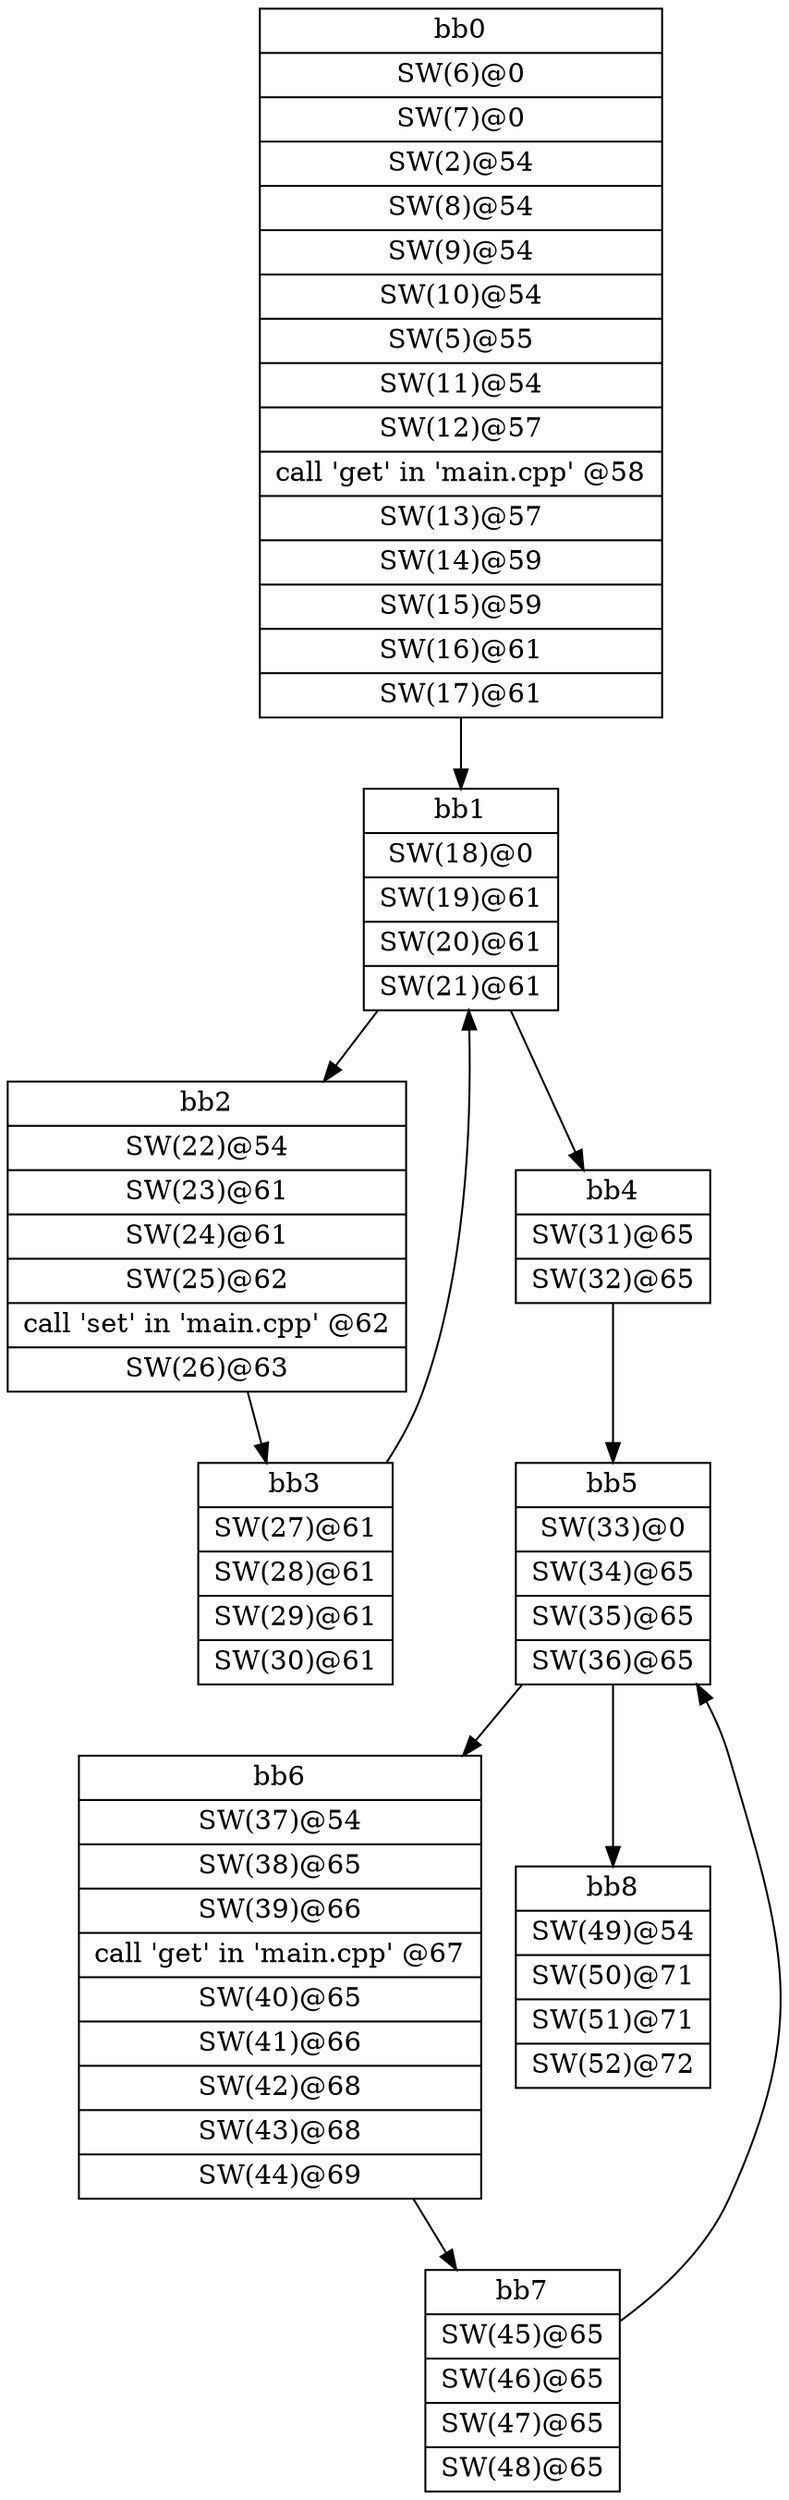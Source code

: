 digraph CDFG {
node [shape=record];
bb0 [shape=record, label = "{bb0|<x0000000000B7C430>SW(6)@0\n|<x0000000000B7C380>SW(7)@0\n|<x0000000000B7C850>SW(2)@54\n|<x0000000000B7C170>SW(8)@54\n|<x0000000000B7C900>SW(9)@54\n|<x0000000000B7C9B0>SW(10)@54\n|<x0000000000B7C6F0>SW(5)@55\n|<x0000000000B7CA60>SW(11)@54\n|<x0000000000B7CB10>SW(12)@57\n|<x000000000125B680>call 'get' in 'main.cpp' @58\n|<x0000000000B7CBC0>SW(13)@57\n|<x0000000000B7CC70>SW(14)@59\n|<x0000000000B7CD20>SW(15)@59\n|<x0000000000B7CDD0>SW(16)@61\n|<x0000000000B7CE80>SW(17)@61\n}"];
bb1 [shape=record, label = "{bb1|<x0000000000B7CF30>SW(18)@0\n|<x0000000000B7CFE0>SW(19)@61\n|<x0000000000B7D090>SW(20)@61\n|<x0000000000B7D140>SW(21)@61\n}"];
bb2 [shape=record, label = "{bb2|<x0000000000B7D1F0>SW(22)@54\n|<x0000000000B7D2A0>SW(23)@61\n|<x0000000000B7D350>SW(24)@61\n|<x0000000000B7D400>SW(25)@62\n|<x000000000125B760>call 'set' in 'main.cpp' @62\n|<x0000000000B7D4B0>SW(26)@63\n}"];
bb3 [shape=record, label = "{bb3|<x0000000000B7D610>SW(27)@61\n|<x0000000000B7D6C0>SW(28)@61\n|<x0000000000B7D770>SW(29)@61\n|<x0000000000B7D820>SW(30)@61\n}"];
bb4 [shape=record, label = "{bb4|<x0000000000B7D560>SW(31)@65\n|<x0000000000B7D8D0>SW(32)@65\n}"];
bb5 [shape=record, label = "{bb5|<x0000000000B7D980>SW(33)@0\n|<x0000000000B7DA30>SW(34)@65\n|<x0000000000B7DAE0>SW(35)@65\n|<x0000000000B7DB90>SW(36)@65\n}"];
bb6 [shape=record, label = "{bb6|<x0000000000B7DC40>SW(37)@54\n|<x0000000000B7DCF0>SW(38)@65\n|<x0000000000B7DDA0>SW(39)@66\n|<x000000000125B5A0>call 'get' in 'main.cpp' @67\n|<x0000000000B7DE50>SW(40)@65\n|<x0000000000B7DF00>SW(41)@66\n|<x0000000000B7DFB0>SW(42)@68\n|<x0000000000B7E060>SW(43)@68\n|<x000000000130C060>SW(44)@69\n}"];
bb7 [shape=record, label = "{bb7|<x000000000130C110>SW(45)@65\n|<x000000000130C1C0>SW(46)@65\n|<x000000000130C270>SW(47)@65\n|<x000000000130C320>SW(48)@65\n}"];
bb8 [shape=record, label = "{bb8|<x000000000130C3D0>SW(49)@54\n|<x000000000130C480>SW(50)@71\n|<x000000000130C530>SW(51)@71\n|<x000000000130C5E0>SW(52)@72\n}"];
bb0 -> bb1
bb1 -> bb2
bb1 -> bb4
bb2 -> bb3
bb3 -> bb1
bb4 -> bb5
bb5 -> bb6
bb5 -> bb8
bb6 -> bb7
bb7 -> bb5
}
